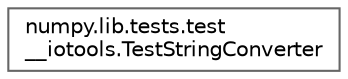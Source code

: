 digraph "Graphical Class Hierarchy"
{
 // LATEX_PDF_SIZE
  bgcolor="transparent";
  edge [fontname=Helvetica,fontsize=10,labelfontname=Helvetica,labelfontsize=10];
  node [fontname=Helvetica,fontsize=10,shape=box,height=0.2,width=0.4];
  rankdir="LR";
  Node0 [id="Node000000",label="numpy.lib.tests.test\l__iotools.TestStringConverter",height=0.2,width=0.4,color="grey40", fillcolor="white", style="filled",URL="$d9/d71/classnumpy_1_1lib_1_1tests_1_1test____iotools_1_1TestStringConverter.html",tooltip=" "];
}
